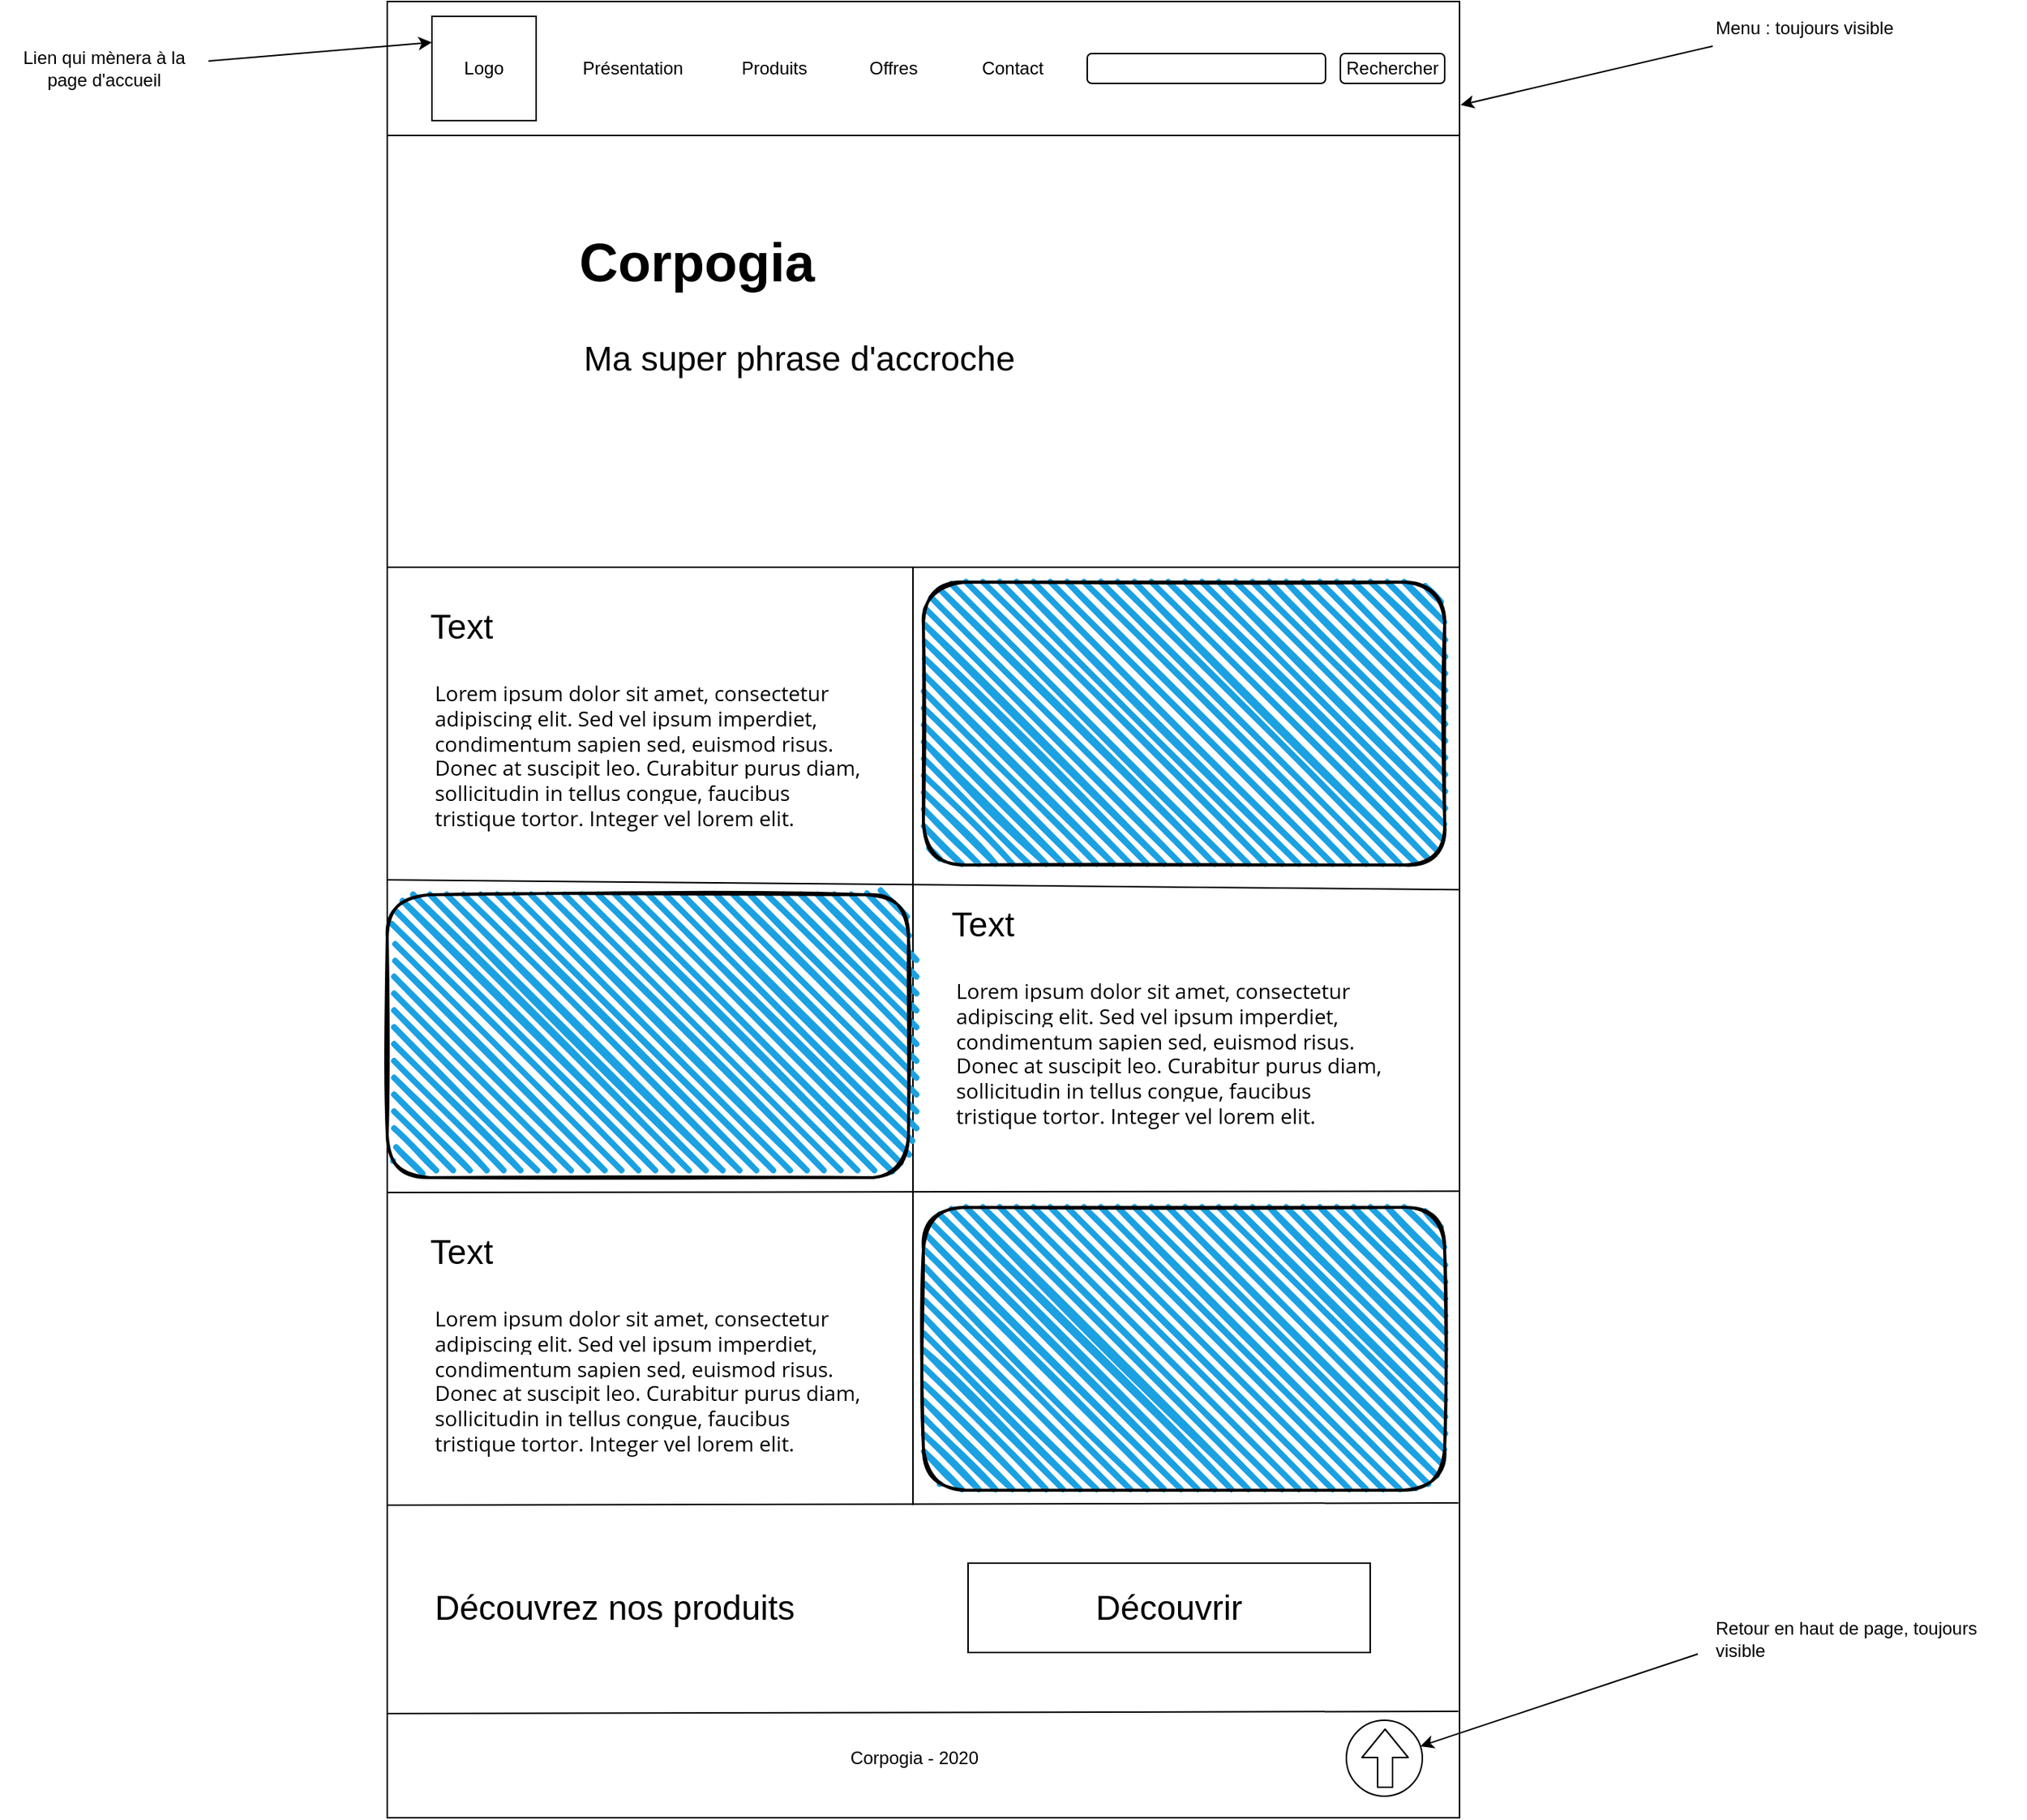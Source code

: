 <mxfile version="13.7.9" type="device"><diagram id="ScXX8S0Aaiten_fD-mNW" name="Page-1"><mxGraphModel dx="2170" dy="802" grid="1" gridSize="10" guides="1" tooltips="1" connect="1" arrows="1" fold="1" page="1" pageScale="1" pageWidth="827" pageHeight="1169" math="0" shadow="0"><root><mxCell id="0"/><mxCell id="1" parent="0"/><mxCell id="VbEEp_NgsbdaOlbYCN5q-1" value="" style="rounded=0;whiteSpace=wrap;html=1;" vertex="1" parent="1"><mxGeometry x="60" y="70" width="720" height="1220" as="geometry"/></mxCell><mxCell id="VbEEp_NgsbdaOlbYCN5q-2" value="" style="endArrow=none;html=1;" edge="1" parent="1"><mxGeometry width="50" height="50" relative="1" as="geometry"><mxPoint x="60" y="160" as="sourcePoint"/><mxPoint x="780" y="160" as="targetPoint"/></mxGeometry></mxCell><mxCell id="VbEEp_NgsbdaOlbYCN5q-3" value="" style="whiteSpace=wrap;html=1;aspect=fixed;" vertex="1" parent="1"><mxGeometry x="90" y="80" width="70" height="70" as="geometry"/></mxCell><mxCell id="VbEEp_NgsbdaOlbYCN5q-4" value="Logo" style="text;html=1;strokeColor=none;fillColor=none;align=center;verticalAlign=middle;whiteSpace=wrap;rounded=0;" vertex="1" parent="1"><mxGeometry x="105" y="105" width="40" height="20" as="geometry"/></mxCell><mxCell id="VbEEp_NgsbdaOlbYCN5q-5" value="" style="endArrow=classic;html=1;entryX=0;entryY=0.25;entryDx=0;entryDy=0;" edge="1" parent="1" target="VbEEp_NgsbdaOlbYCN5q-3"><mxGeometry width="50" height="50" relative="1" as="geometry"><mxPoint x="-60" y="110" as="sourcePoint"/><mxPoint x="-10" y="60" as="targetPoint"/></mxGeometry></mxCell><mxCell id="VbEEp_NgsbdaOlbYCN5q-6" value="Lien qui mènera à la page d'accueil" style="text;html=1;strokeColor=none;fillColor=none;align=center;verticalAlign=middle;whiteSpace=wrap;rounded=0;" vertex="1" parent="1"><mxGeometry x="-200" y="105" width="140" height="20" as="geometry"/></mxCell><mxCell id="VbEEp_NgsbdaOlbYCN5q-7" value="Présentation" style="text;html=1;strokeColor=none;fillColor=none;align=center;verticalAlign=middle;whiteSpace=wrap;rounded=0;" vertex="1" parent="1"><mxGeometry x="180" y="105" width="90" height="20" as="geometry"/></mxCell><mxCell id="VbEEp_NgsbdaOlbYCN5q-8" value="Produits" style="text;html=1;strokeColor=none;fillColor=none;align=center;verticalAlign=middle;whiteSpace=wrap;rounded=0;" vertex="1" parent="1"><mxGeometry x="300" y="105" width="40" height="20" as="geometry"/></mxCell><mxCell id="VbEEp_NgsbdaOlbYCN5q-9" value="Offres" style="text;html=1;strokeColor=none;fillColor=none;align=center;verticalAlign=middle;whiteSpace=wrap;rounded=0;" vertex="1" parent="1"><mxGeometry x="380" y="105" width="40" height="20" as="geometry"/></mxCell><mxCell id="VbEEp_NgsbdaOlbYCN5q-10" value="Contact" style="text;html=1;strokeColor=none;fillColor=none;align=center;verticalAlign=middle;whiteSpace=wrap;rounded=0;" vertex="1" parent="1"><mxGeometry x="460" y="105" width="40" height="20" as="geometry"/></mxCell><mxCell id="VbEEp_NgsbdaOlbYCN5q-11" value="" style="rounded=1;whiteSpace=wrap;html=1;" vertex="1" parent="1"><mxGeometry x="530" y="105" width="160" height="20" as="geometry"/></mxCell><mxCell id="VbEEp_NgsbdaOlbYCN5q-12" value="" style="rounded=1;whiteSpace=wrap;html=1;" vertex="1" parent="1"><mxGeometry x="700" y="105" width="70" height="20" as="geometry"/></mxCell><mxCell id="VbEEp_NgsbdaOlbYCN5q-14" value="Rechercher" style="text;html=1;strokeColor=none;fillColor=none;align=center;verticalAlign=middle;whiteSpace=wrap;rounded=0;" vertex="1" parent="1"><mxGeometry x="715" y="105" width="40" height="20" as="geometry"/></mxCell><mxCell id="VbEEp_NgsbdaOlbYCN5q-15" value="Corpogia" style="text;html=1;strokeColor=none;fillColor=none;align=center;verticalAlign=middle;whiteSpace=wrap;rounded=0;fontSize=36;fontStyle=1" vertex="1" parent="1"><mxGeometry x="160" y="210" width="216" height="70" as="geometry"/></mxCell><mxCell id="VbEEp_NgsbdaOlbYCN5q-17" value="" style="endArrow=none;html=1;fontSize=36;" edge="1" parent="1"><mxGeometry width="50" height="50" relative="1" as="geometry"><mxPoint x="60" y="450" as="sourcePoint"/><mxPoint x="780" y="450" as="targetPoint"/></mxGeometry></mxCell><mxCell id="VbEEp_NgsbdaOlbYCN5q-18" value="Ma super phrase d'accroche" style="text;html=1;strokeColor=none;fillColor=none;align=left;verticalAlign=middle;whiteSpace=wrap;rounded=0;fontSize=23;" vertex="1" parent="1"><mxGeometry x="190" y="290" width="310" height="40" as="geometry"/></mxCell><mxCell id="VbEEp_NgsbdaOlbYCN5q-20" value="" style="endArrow=none;html=1;fontSize=23;entryX=1;entryY=0.489;entryDx=0;entryDy=0;entryPerimeter=0;" edge="1" parent="1" target="VbEEp_NgsbdaOlbYCN5q-1"><mxGeometry width="50" height="50" relative="1" as="geometry"><mxPoint x="60" y="660" as="sourcePoint"/><mxPoint x="780" y="670" as="targetPoint"/></mxGeometry></mxCell><mxCell id="VbEEp_NgsbdaOlbYCN5q-21" value="" style="endArrow=none;html=1;fontSize=23;" edge="1" parent="1"><mxGeometry width="50" height="50" relative="1" as="geometry"><mxPoint x="413" y="660" as="sourcePoint"/><mxPoint x="413" y="450" as="targetPoint"/></mxGeometry></mxCell><mxCell id="VbEEp_NgsbdaOlbYCN5q-22" value="Text" style="text;html=1;strokeColor=none;fillColor=none;align=center;verticalAlign=middle;whiteSpace=wrap;rounded=0;fontSize=23;" vertex="1" parent="1"><mxGeometry x="90" y="480" width="40" height="20" as="geometry"/></mxCell><mxCell id="VbEEp_NgsbdaOlbYCN5q-23" value="&lt;span style=&quot;font-family: &amp;#34;open sans&amp;#34; , &amp;#34;arial&amp;#34; , sans-serif ; text-align: justify ; background-color: rgb(255 , 255 , 255)&quot;&gt;Lorem ipsum dolor sit amet, consectetur adipiscing elit. Sed vel ipsum imperdiet, condimentum sapien sed, euismod risus. Donec at suscipit leo. Curabitur purus diam, sollicitudin in tellus congue, faucibus tristique tortor. Integer vel lorem elit.&lt;/span&gt;" style="text;html=1;strokeColor=none;fillColor=none;align=left;verticalAlign=top;whiteSpace=wrap;rounded=0;fontSize=14;" vertex="1" parent="1"><mxGeometry x="90" y="520" width="290" height="100" as="geometry"/></mxCell><mxCell id="VbEEp_NgsbdaOlbYCN5q-24" value="" style="rounded=1;whiteSpace=wrap;html=1;strokeWidth=2;fillWeight=4;hachureGap=8;hachureAngle=45;fillColor=#1ba1e2;sketch=1;fontSize=14;align=left;" vertex="1" parent="1"><mxGeometry x="420" y="460" width="350" height="190" as="geometry"/></mxCell><mxCell id="VbEEp_NgsbdaOlbYCN5q-25" value="Text" style="text;html=1;strokeColor=none;fillColor=none;align=center;verticalAlign=middle;whiteSpace=wrap;rounded=0;fontSize=23;" vertex="1" parent="1"><mxGeometry x="440" y="680" width="40" height="20" as="geometry"/></mxCell><mxCell id="VbEEp_NgsbdaOlbYCN5q-26" value="&lt;span style=&quot;font-family: &amp;#34;open sans&amp;#34; , &amp;#34;arial&amp;#34; , sans-serif ; text-align: justify ; background-color: rgb(255 , 255 , 255)&quot;&gt;Lorem ipsum dolor sit amet, consectetur adipiscing elit. Sed vel ipsum imperdiet, condimentum sapien sed, euismod risus. Donec at suscipit leo. Curabitur purus diam, sollicitudin in tellus congue, faucibus tristique tortor. Integer vel lorem elit.&lt;/span&gt;" style="text;html=1;strokeColor=none;fillColor=none;align=left;verticalAlign=top;whiteSpace=wrap;rounded=0;fontSize=14;" vertex="1" parent="1"><mxGeometry x="440" y="720" width="290" height="100" as="geometry"/></mxCell><mxCell id="VbEEp_NgsbdaOlbYCN5q-27" value="" style="endArrow=none;html=1;fontSize=23;" edge="1" parent="1"><mxGeometry width="50" height="50" relative="1" as="geometry"><mxPoint x="413" y="870" as="sourcePoint"/><mxPoint x="413" y="660" as="targetPoint"/></mxGeometry></mxCell><mxCell id="VbEEp_NgsbdaOlbYCN5q-28" value="" style="rounded=1;whiteSpace=wrap;html=1;strokeWidth=2;fillWeight=4;hachureGap=8;hachureAngle=45;fillColor=#1ba1e2;sketch=1;fontSize=14;align=left;" vertex="1" parent="1"><mxGeometry x="60" y="670" width="350" height="190" as="geometry"/></mxCell><mxCell id="VbEEp_NgsbdaOlbYCN5q-29" value="" style="endArrow=none;html=1;fontSize=14;entryX=1;entryY=0.655;entryDx=0;entryDy=0;entryPerimeter=0;" edge="1" parent="1" target="VbEEp_NgsbdaOlbYCN5q-1"><mxGeometry width="50" height="50" relative="1" as="geometry"><mxPoint x="60" y="870" as="sourcePoint"/><mxPoint x="780.72" y="870.69" as="targetPoint"/></mxGeometry></mxCell><mxCell id="VbEEp_NgsbdaOlbYCN5q-30" value="Text" style="text;html=1;strokeColor=none;fillColor=none;align=center;verticalAlign=middle;whiteSpace=wrap;rounded=0;fontSize=23;" vertex="1" parent="1"><mxGeometry x="90" y="900" width="40" height="20" as="geometry"/></mxCell><mxCell id="VbEEp_NgsbdaOlbYCN5q-31" value="&lt;span style=&quot;font-family: &amp;#34;open sans&amp;#34; , &amp;#34;arial&amp;#34; , sans-serif ; text-align: justify ; background-color: rgb(255 , 255 , 255)&quot;&gt;Lorem ipsum dolor sit amet, consectetur adipiscing elit. Sed vel ipsum imperdiet, condimentum sapien sed, euismod risus. Donec at suscipit leo. Curabitur purus diam, sollicitudin in tellus congue, faucibus tristique tortor. Integer vel lorem elit.&lt;/span&gt;" style="text;html=1;strokeColor=none;fillColor=none;align=left;verticalAlign=top;whiteSpace=wrap;rounded=0;fontSize=14;" vertex="1" parent="1"><mxGeometry x="90" y="940" width="290" height="100" as="geometry"/></mxCell><mxCell id="VbEEp_NgsbdaOlbYCN5q-32" value="" style="endArrow=none;html=1;fontSize=23;" edge="1" parent="1"><mxGeometry width="50" height="50" relative="1" as="geometry"><mxPoint x="413" y="1080" as="sourcePoint"/><mxPoint x="413" y="870" as="targetPoint"/></mxGeometry></mxCell><mxCell id="VbEEp_NgsbdaOlbYCN5q-33" value="" style="rounded=1;whiteSpace=wrap;html=1;strokeWidth=2;fillWeight=4;hachureGap=8;hachureAngle=45;fillColor=#1ba1e2;sketch=1;fontSize=14;align=left;" vertex="1" parent="1"><mxGeometry x="420" y="880" width="350" height="190" as="geometry"/></mxCell><mxCell id="VbEEp_NgsbdaOlbYCN5q-34" value="" style="endArrow=none;html=1;fontSize=23;entryX=0.999;entryY=0.55;entryDx=0;entryDy=0;entryPerimeter=0;" edge="1" parent="1"><mxGeometry width="50" height="50" relative="1" as="geometry"><mxPoint x="60" y="1080" as="sourcePoint"/><mxPoint x="779.28" y="1078.5" as="targetPoint"/></mxGeometry></mxCell><mxCell id="VbEEp_NgsbdaOlbYCN5q-35" value="Découvrez nos produits" style="text;html=1;strokeColor=none;fillColor=none;align=left;verticalAlign=middle;whiteSpace=wrap;rounded=0;fontSize=23;" vertex="1" parent="1"><mxGeometry x="90" y="1129" width="370" height="40" as="geometry"/></mxCell><mxCell id="VbEEp_NgsbdaOlbYCN5q-36" value="" style="rounded=0;whiteSpace=wrap;html=1;fontSize=23;align=left;" vertex="1" parent="1"><mxGeometry x="450" y="1119" width="270" height="60" as="geometry"/></mxCell><mxCell id="VbEEp_NgsbdaOlbYCN5q-37" value="Découvrir" style="text;html=1;strokeColor=none;fillColor=none;align=center;verticalAlign=middle;whiteSpace=wrap;rounded=0;fontSize=23;" vertex="1" parent="1"><mxGeometry x="565" y="1139" width="40" height="20" as="geometry"/></mxCell><mxCell id="VbEEp_NgsbdaOlbYCN5q-38" value="" style="endArrow=none;html=1;fontSize=23;entryX=0.999;entryY=0.55;entryDx=0;entryDy=0;entryPerimeter=0;" edge="1" parent="1"><mxGeometry width="50" height="50" relative="1" as="geometry"><mxPoint x="60" y="1220" as="sourcePoint"/><mxPoint x="779.28" y="1218.5" as="targetPoint"/></mxGeometry></mxCell><mxCell id="VbEEp_NgsbdaOlbYCN5q-39" value="Corpogia - 2020" style="text;html=1;strokeColor=none;fillColor=none;align=center;verticalAlign=middle;whiteSpace=wrap;rounded=0;fontSize=12;" vertex="1" parent="1"><mxGeometry x="306" y="1240" width="216" height="20" as="geometry"/></mxCell><mxCell id="VbEEp_NgsbdaOlbYCN5q-42" value="" style="ellipse;whiteSpace=wrap;html=1;aspect=fixed;fontSize=12;align=left;" vertex="1" parent="1"><mxGeometry x="704" y="1224.5" width="51" height="51" as="geometry"/></mxCell><mxCell id="VbEEp_NgsbdaOlbYCN5q-43" value="" style="shape=flexArrow;endArrow=classic;html=1;fontSize=12;" edge="1" parent="1"><mxGeometry width="50" height="50" relative="1" as="geometry"><mxPoint x="730" y="1270" as="sourcePoint"/><mxPoint x="730" y="1230" as="targetPoint"/></mxGeometry></mxCell><mxCell id="VbEEp_NgsbdaOlbYCN5q-44" value="" style="endArrow=classic;html=1;fontSize=12;" edge="1" parent="1" target="VbEEp_NgsbdaOlbYCN5q-42"><mxGeometry width="50" height="50" relative="1" as="geometry"><mxPoint x="940" y="1180" as="sourcePoint"/><mxPoint x="990" y="1130" as="targetPoint"/></mxGeometry></mxCell><mxCell id="VbEEp_NgsbdaOlbYCN5q-45" value="Retour en haut de page, toujours visible" style="text;html=1;strokeColor=none;fillColor=none;align=left;verticalAlign=middle;whiteSpace=wrap;rounded=0;fontSize=12;" vertex="1" parent="1"><mxGeometry x="950" y="1149" width="210" height="41" as="geometry"/></mxCell><mxCell id="VbEEp_NgsbdaOlbYCN5q-46" value="" style="endArrow=classic;html=1;fontSize=12;entryX=1.001;entryY=0.057;entryDx=0;entryDy=0;entryPerimeter=0;" edge="1" parent="1" target="VbEEp_NgsbdaOlbYCN5q-1"><mxGeometry width="50" height="50" relative="1" as="geometry"><mxPoint x="950" y="100" as="sourcePoint"/><mxPoint x="1000" y="50" as="targetPoint"/></mxGeometry></mxCell><mxCell id="VbEEp_NgsbdaOlbYCN5q-47" value="Menu : toujours visible" style="text;html=1;strokeColor=none;fillColor=none;align=left;verticalAlign=middle;whiteSpace=wrap;rounded=0;fontSize=12;" vertex="1" parent="1"><mxGeometry x="950" y="70" width="140" height="35" as="geometry"/></mxCell></root></mxGraphModel></diagram></mxfile>